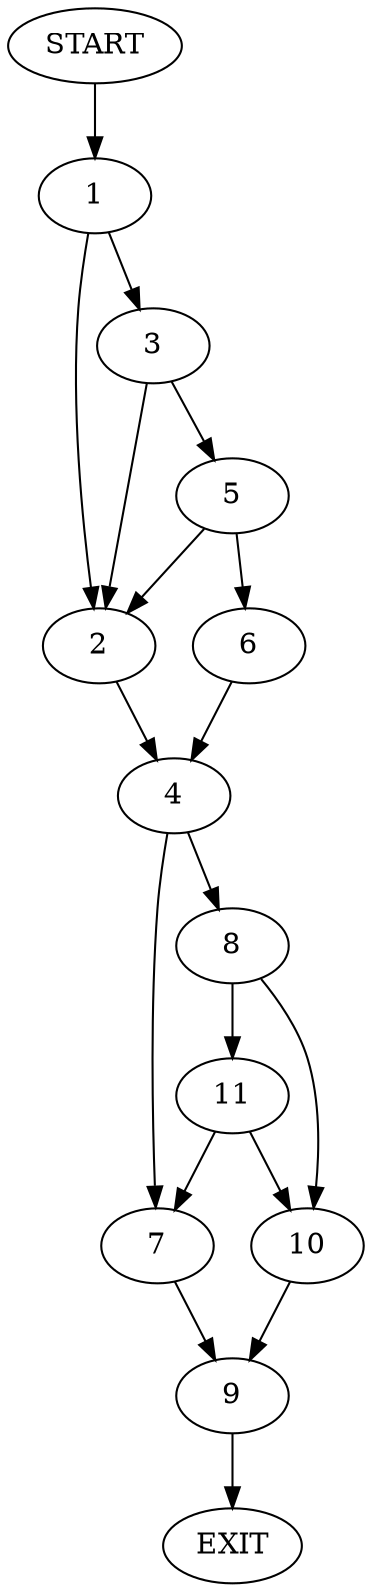 digraph {
0 [label="START"]
12 [label="EXIT"]
0 -> 1
1 -> 2
1 -> 3
2 -> 4
3 -> 2
3 -> 5
5 -> 6
5 -> 2
6 -> 4
4 -> 7
4 -> 8
7 -> 9
8 -> 10
8 -> 11
11 -> 10
11 -> 7
10 -> 9
9 -> 12
}
